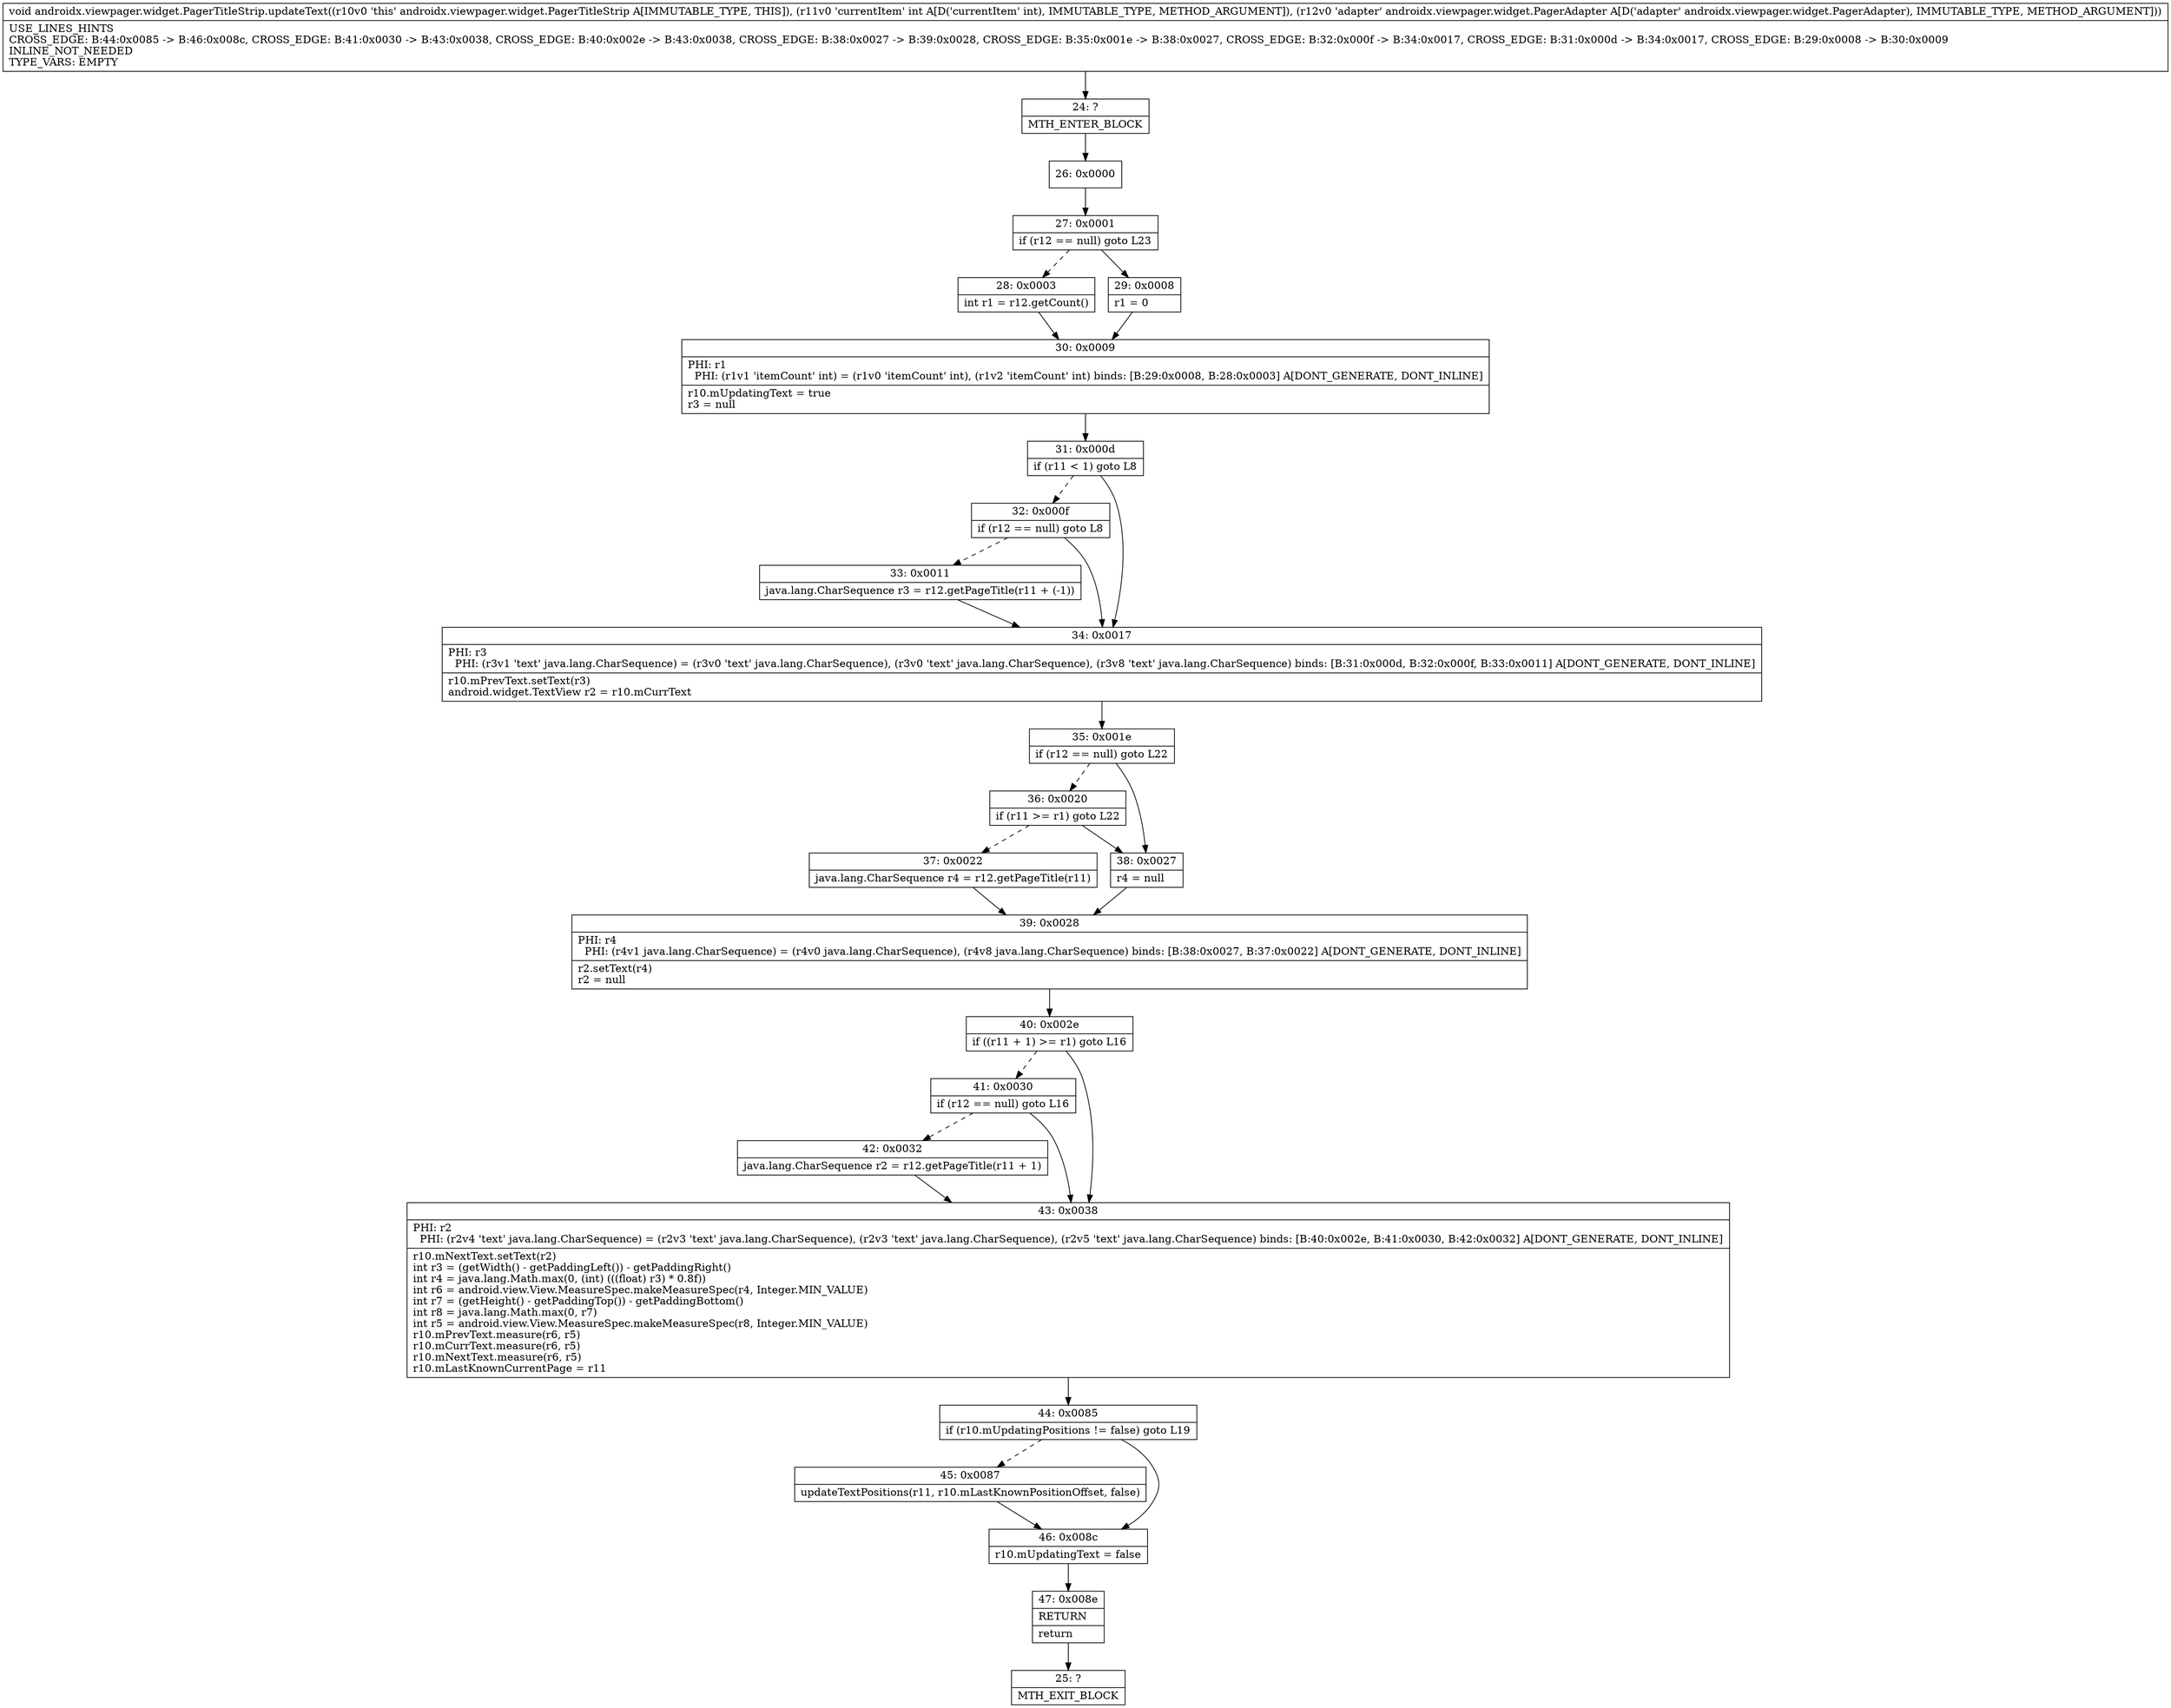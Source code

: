 digraph "CFG forandroidx.viewpager.widget.PagerTitleStrip.updateText(ILandroidx\/viewpager\/widget\/PagerAdapter;)V" {
Node_24 [shape=record,label="{24\:\ ?|MTH_ENTER_BLOCK\l}"];
Node_26 [shape=record,label="{26\:\ 0x0000}"];
Node_27 [shape=record,label="{27\:\ 0x0001|if (r12 == null) goto L23\l}"];
Node_28 [shape=record,label="{28\:\ 0x0003|int r1 = r12.getCount()\l}"];
Node_30 [shape=record,label="{30\:\ 0x0009|PHI: r1 \l  PHI: (r1v1 'itemCount' int) = (r1v0 'itemCount' int), (r1v2 'itemCount' int) binds: [B:29:0x0008, B:28:0x0003] A[DONT_GENERATE, DONT_INLINE]\l|r10.mUpdatingText = true\lr3 = null\l}"];
Node_31 [shape=record,label="{31\:\ 0x000d|if (r11 \< 1) goto L8\l}"];
Node_32 [shape=record,label="{32\:\ 0x000f|if (r12 == null) goto L8\l}"];
Node_33 [shape=record,label="{33\:\ 0x0011|java.lang.CharSequence r3 = r12.getPageTitle(r11 + (\-1))\l}"];
Node_34 [shape=record,label="{34\:\ 0x0017|PHI: r3 \l  PHI: (r3v1 'text' java.lang.CharSequence) = (r3v0 'text' java.lang.CharSequence), (r3v0 'text' java.lang.CharSequence), (r3v8 'text' java.lang.CharSequence) binds: [B:31:0x000d, B:32:0x000f, B:33:0x0011] A[DONT_GENERATE, DONT_INLINE]\l|r10.mPrevText.setText(r3)\landroid.widget.TextView r2 = r10.mCurrText\l}"];
Node_35 [shape=record,label="{35\:\ 0x001e|if (r12 == null) goto L22\l}"];
Node_36 [shape=record,label="{36\:\ 0x0020|if (r11 \>= r1) goto L22\l}"];
Node_37 [shape=record,label="{37\:\ 0x0022|java.lang.CharSequence r4 = r12.getPageTitle(r11)\l}"];
Node_39 [shape=record,label="{39\:\ 0x0028|PHI: r4 \l  PHI: (r4v1 java.lang.CharSequence) = (r4v0 java.lang.CharSequence), (r4v8 java.lang.CharSequence) binds: [B:38:0x0027, B:37:0x0022] A[DONT_GENERATE, DONT_INLINE]\l|r2.setText(r4)\lr2 = null\l}"];
Node_40 [shape=record,label="{40\:\ 0x002e|if ((r11 + 1) \>= r1) goto L16\l}"];
Node_41 [shape=record,label="{41\:\ 0x0030|if (r12 == null) goto L16\l}"];
Node_42 [shape=record,label="{42\:\ 0x0032|java.lang.CharSequence r2 = r12.getPageTitle(r11 + 1)\l}"];
Node_43 [shape=record,label="{43\:\ 0x0038|PHI: r2 \l  PHI: (r2v4 'text' java.lang.CharSequence) = (r2v3 'text' java.lang.CharSequence), (r2v3 'text' java.lang.CharSequence), (r2v5 'text' java.lang.CharSequence) binds: [B:40:0x002e, B:41:0x0030, B:42:0x0032] A[DONT_GENERATE, DONT_INLINE]\l|r10.mNextText.setText(r2)\lint r3 = (getWidth() \- getPaddingLeft()) \- getPaddingRight()\lint r4 = java.lang.Math.max(0, (int) (((float) r3) * 0.8f))\lint r6 = android.view.View.MeasureSpec.makeMeasureSpec(r4, Integer.MIN_VALUE)\lint r7 = (getHeight() \- getPaddingTop()) \- getPaddingBottom()\lint r8 = java.lang.Math.max(0, r7)\lint r5 = android.view.View.MeasureSpec.makeMeasureSpec(r8, Integer.MIN_VALUE)\lr10.mPrevText.measure(r6, r5)\lr10.mCurrText.measure(r6, r5)\lr10.mNextText.measure(r6, r5)\lr10.mLastKnownCurrentPage = r11\l}"];
Node_44 [shape=record,label="{44\:\ 0x0085|if (r10.mUpdatingPositions != false) goto L19\l}"];
Node_45 [shape=record,label="{45\:\ 0x0087|updateTextPositions(r11, r10.mLastKnownPositionOffset, false)\l}"];
Node_46 [shape=record,label="{46\:\ 0x008c|r10.mUpdatingText = false\l}"];
Node_47 [shape=record,label="{47\:\ 0x008e|RETURN\l|return\l}"];
Node_25 [shape=record,label="{25\:\ ?|MTH_EXIT_BLOCK\l}"];
Node_38 [shape=record,label="{38\:\ 0x0027|r4 = null\l}"];
Node_29 [shape=record,label="{29\:\ 0x0008|r1 = 0\l}"];
MethodNode[shape=record,label="{void androidx.viewpager.widget.PagerTitleStrip.updateText((r10v0 'this' androidx.viewpager.widget.PagerTitleStrip A[IMMUTABLE_TYPE, THIS]), (r11v0 'currentItem' int A[D('currentItem' int), IMMUTABLE_TYPE, METHOD_ARGUMENT]), (r12v0 'adapter' androidx.viewpager.widget.PagerAdapter A[D('adapter' androidx.viewpager.widget.PagerAdapter), IMMUTABLE_TYPE, METHOD_ARGUMENT]))  | USE_LINES_HINTS\lCROSS_EDGE: B:44:0x0085 \-\> B:46:0x008c, CROSS_EDGE: B:41:0x0030 \-\> B:43:0x0038, CROSS_EDGE: B:40:0x002e \-\> B:43:0x0038, CROSS_EDGE: B:38:0x0027 \-\> B:39:0x0028, CROSS_EDGE: B:35:0x001e \-\> B:38:0x0027, CROSS_EDGE: B:32:0x000f \-\> B:34:0x0017, CROSS_EDGE: B:31:0x000d \-\> B:34:0x0017, CROSS_EDGE: B:29:0x0008 \-\> B:30:0x0009\lINLINE_NOT_NEEDED\lTYPE_VARS: EMPTY\l}"];
MethodNode -> Node_24;Node_24 -> Node_26;
Node_26 -> Node_27;
Node_27 -> Node_28[style=dashed];
Node_27 -> Node_29;
Node_28 -> Node_30;
Node_30 -> Node_31;
Node_31 -> Node_32[style=dashed];
Node_31 -> Node_34;
Node_32 -> Node_33[style=dashed];
Node_32 -> Node_34;
Node_33 -> Node_34;
Node_34 -> Node_35;
Node_35 -> Node_36[style=dashed];
Node_35 -> Node_38;
Node_36 -> Node_37[style=dashed];
Node_36 -> Node_38;
Node_37 -> Node_39;
Node_39 -> Node_40;
Node_40 -> Node_41[style=dashed];
Node_40 -> Node_43;
Node_41 -> Node_42[style=dashed];
Node_41 -> Node_43;
Node_42 -> Node_43;
Node_43 -> Node_44;
Node_44 -> Node_45[style=dashed];
Node_44 -> Node_46;
Node_45 -> Node_46;
Node_46 -> Node_47;
Node_47 -> Node_25;
Node_38 -> Node_39;
Node_29 -> Node_30;
}

